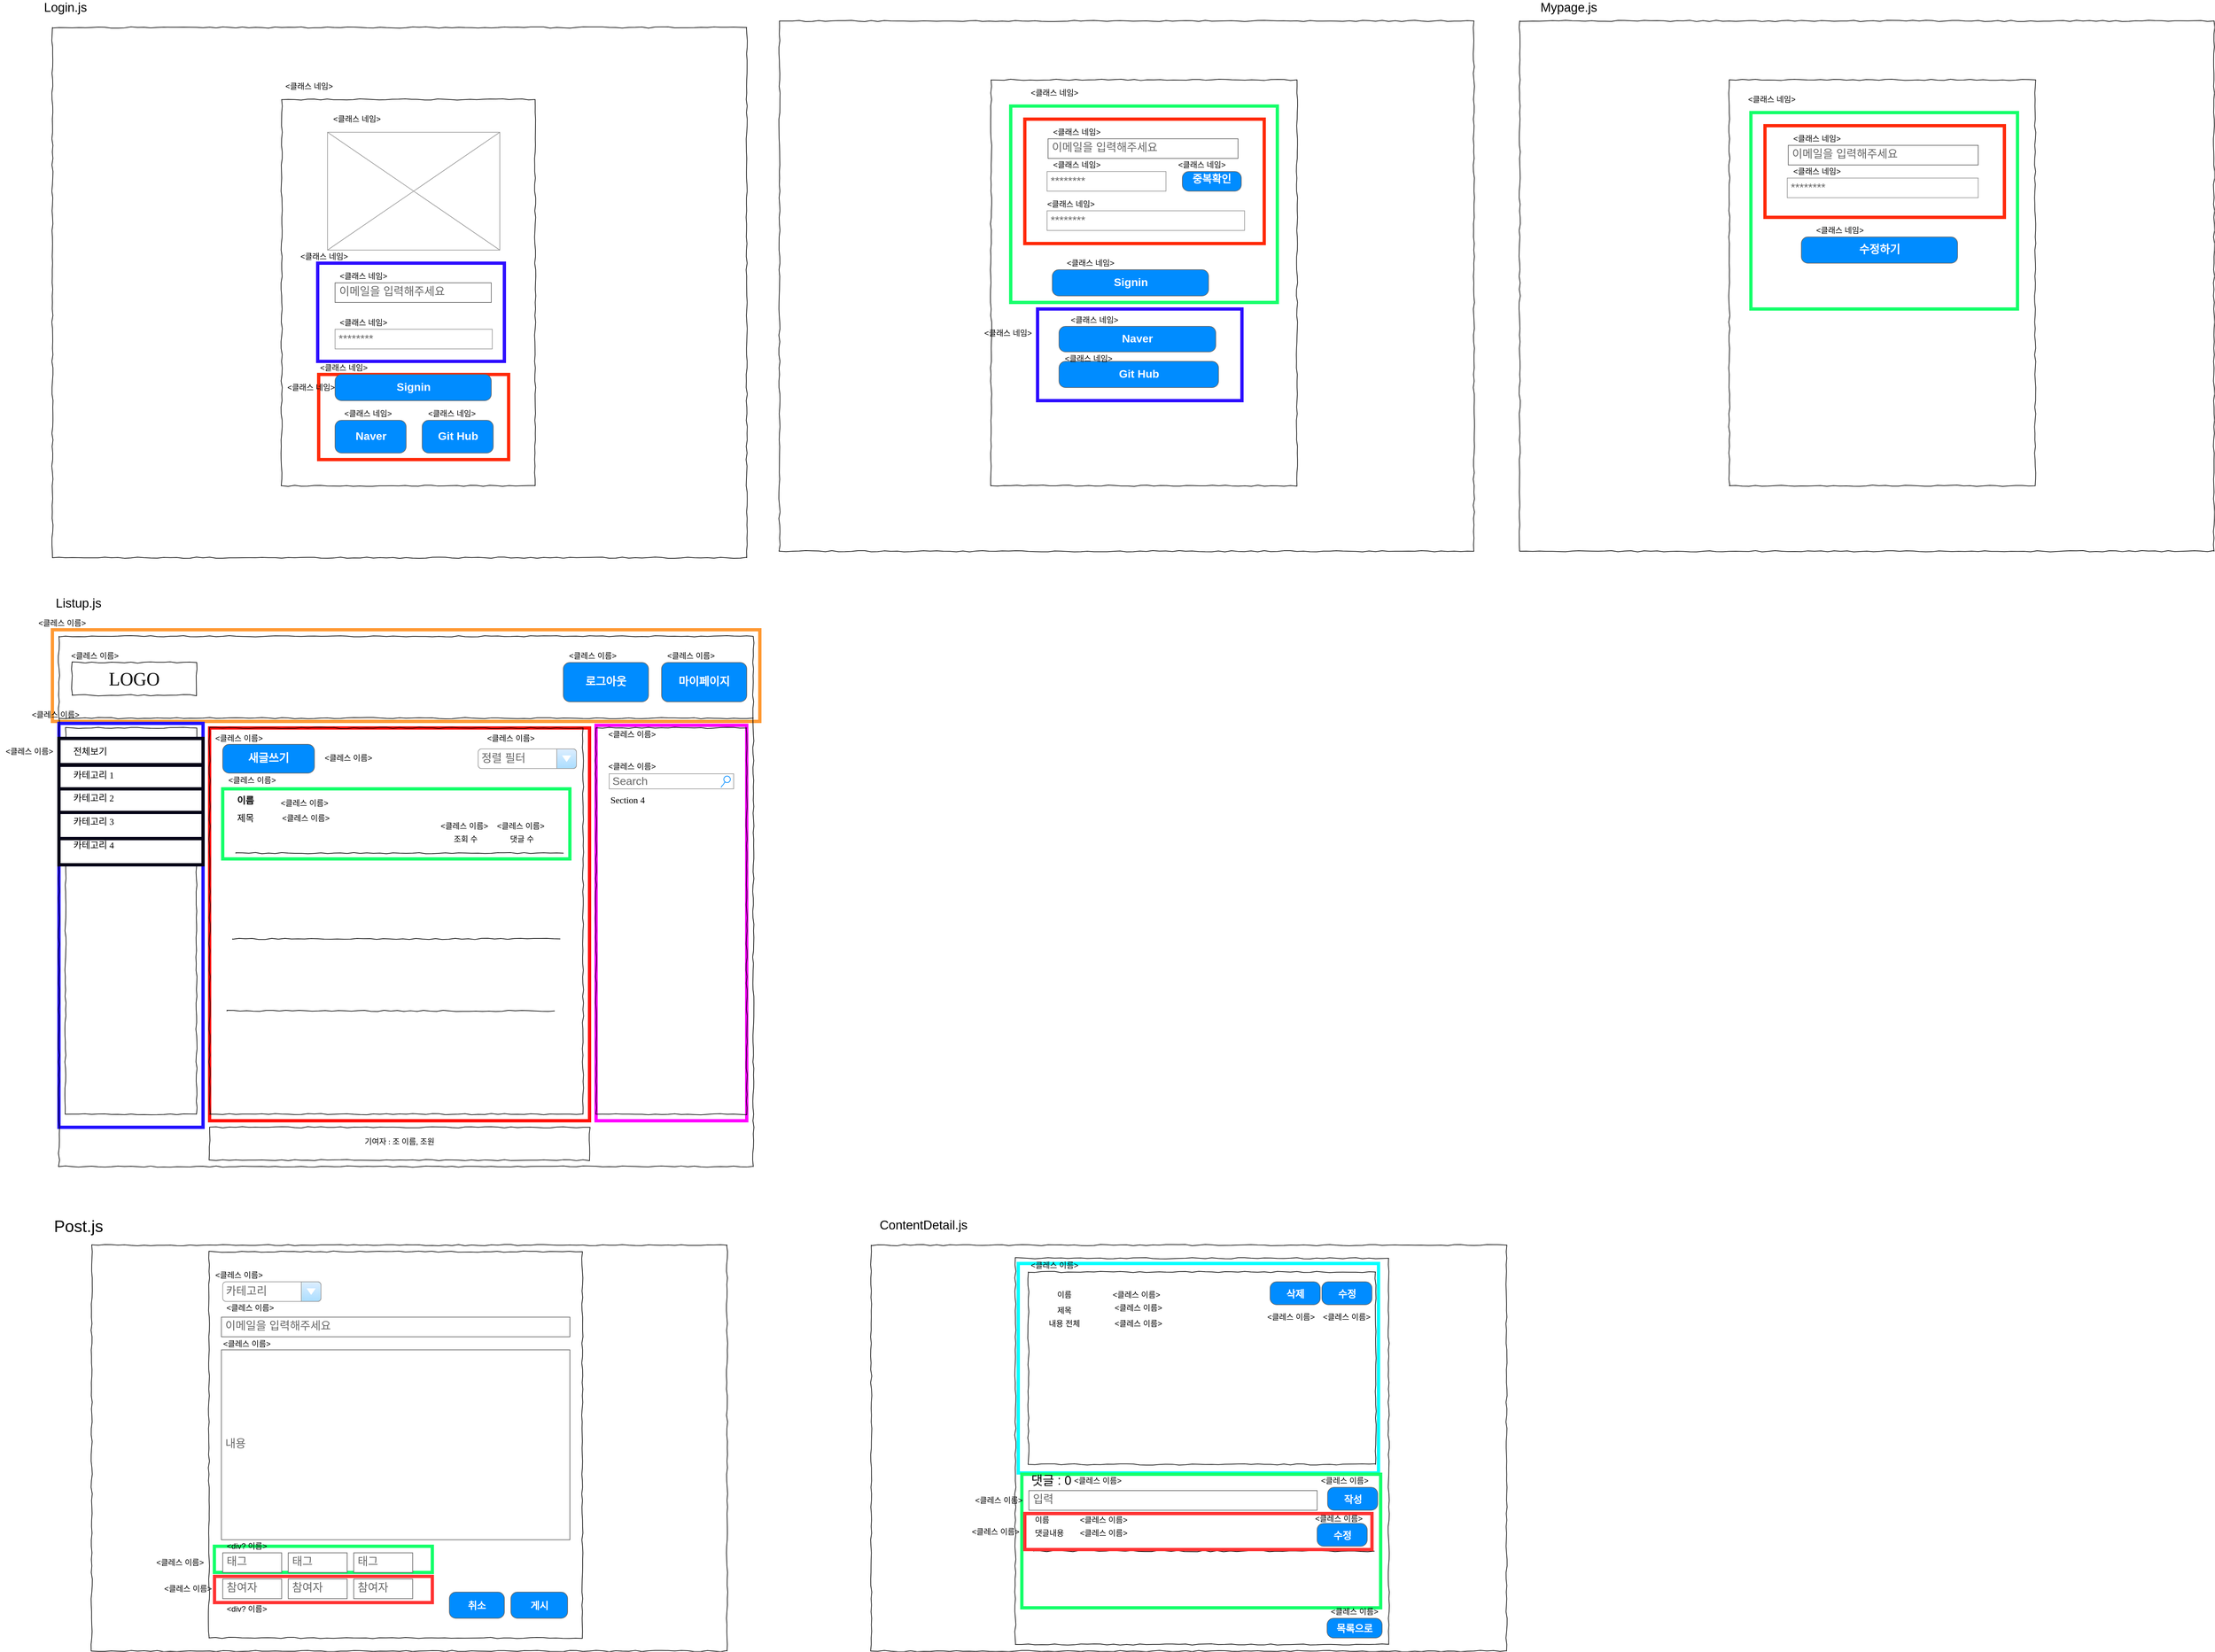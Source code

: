 <mxfile version="13.7.5" type="github">
  <diagram name="Page-1" id="03018318-947c-dd8e-b7a3-06fadd420f32">
    <mxGraphModel dx="2455" dy="2506" grid="1" gridSize="10" guides="1" tooltips="1" connect="1" arrows="1" fold="1" page="1" pageScale="1" pageWidth="1100" pageHeight="850" background="#ffffff" math="0" shadow="0">
      <root>
        <mxCell id="0" />
        <mxCell id="1" parent="0" />
        <mxCell id="72ID4uftPXcUlblIOjhe-219" value="" style="whiteSpace=wrap;html=1;rounded=0;shadow=0;labelBackgroundColor=none;strokeColor=#000000;strokeWidth=1;fillColor=none;fontFamily=Verdana;fontSize=12;fontColor=#000000;align=center;comic=1;" vertex="1" parent="1">
          <mxGeometry x="2250" y="-920" width="1060" height="810" as="geometry" />
        </mxCell>
        <mxCell id="72ID4uftPXcUlblIOjhe-166" value="" style="whiteSpace=wrap;html=1;rounded=0;shadow=0;labelBackgroundColor=none;strokeWidth=1;fillColor=none;fontFamily=Verdana;fontSize=12;align=center;comic=1;" vertex="1" parent="1">
          <mxGeometry x="1480" y="970" width="570" height="590" as="geometry" />
        </mxCell>
        <mxCell id="72ID4uftPXcUlblIOjhe-202" value="" style="rounded=0;whiteSpace=wrap;html=1;strokeWidth=5;fontSize=19;align=left;strokeColor=#00FFFF;" vertex="1" parent="1">
          <mxGeometry x="1484.5" y="978" width="550" height="320" as="geometry" />
        </mxCell>
        <mxCell id="72ID4uftPXcUlblIOjhe-162" value="" style="rounded=0;whiteSpace=wrap;html=1;strokeWidth=5;strokeColor=#FF3333;" vertex="1" parent="1">
          <mxGeometry x="257.5" y="1456" width="332.5" height="40" as="geometry" />
        </mxCell>
        <mxCell id="72ID4uftPXcUlblIOjhe-158" value="" style="whiteSpace=wrap;html=1;rounded=0;shadow=0;labelBackgroundColor=none;strokeColor=#000000;strokeWidth=1;fillColor=none;fontFamily=Verdana;fontSize=12;fontColor=#000000;align=center;comic=1;" vertex="1" parent="1">
          <mxGeometry x="70" y="950" width="970" height="620" as="geometry" />
        </mxCell>
        <mxCell id="72ID4uftPXcUlblIOjhe-125" value="" style="whiteSpace=wrap;html=1;rounded=0;shadow=0;labelBackgroundColor=none;strokeWidth=1;fillColor=none;fontFamily=Verdana;fontSize=12;align=center;comic=1;" vertex="1" parent="1">
          <mxGeometry x="249" y="960" width="570" height="590" as="geometry" />
        </mxCell>
        <mxCell id="72ID4uftPXcUlblIOjhe-120" value="" style="rounded=0;whiteSpace=wrap;html=1;strokeWidth=5;strokeColor=#FF00FF;" vertex="1" parent="1">
          <mxGeometry x="840" y="156" width="230" height="604" as="geometry" />
        </mxCell>
        <mxCell id="72ID4uftPXcUlblIOjhe-118" value="" style="rounded=0;whiteSpace=wrap;html=1;strokeWidth=5;strokeColor=#FF1008;" vertex="1" parent="1">
          <mxGeometry x="250" y="160" width="580" height="600" as="geometry" />
        </mxCell>
        <mxCell id="72ID4uftPXcUlblIOjhe-112" value="" style="rounded=0;whiteSpace=wrap;html=1;strokeWidth=5;strokeColor=#FF9933;" vertex="1" parent="1">
          <mxGeometry x="10" y="10" width="1080" height="140" as="geometry" />
        </mxCell>
        <mxCell id="72ID4uftPXcUlblIOjhe-104" value="" style="rounded=0;whiteSpace=wrap;html=1;strokeWidth=5;strokeColor=#2212FF;" vertex="1" parent="1">
          <mxGeometry x="20" y="153" width="220" height="617" as="geometry" />
        </mxCell>
        <mxCell id="677b7b8949515195-25" value="" style="whiteSpace=wrap;html=1;rounded=0;shadow=0;labelBackgroundColor=none;strokeWidth=1;fillColor=none;fontFamily=Verdana;fontSize=12;align=center;comic=1;" parent="1" vertex="1">
          <mxGeometry x="840" y="160" width="230" height="590" as="geometry" />
        </mxCell>
        <mxCell id="72ID4uftPXcUlblIOjhe-96" value="" style="rounded=0;whiteSpace=wrap;html=1;strokeColor=#14FF6A;strokeWidth=5;" vertex="1" parent="1">
          <mxGeometry x="270" y="253" width="530" height="107" as="geometry" />
        </mxCell>
        <mxCell id="677b7b8949515195-1" value="" style="whiteSpace=wrap;html=1;rounded=0;shadow=0;labelBackgroundColor=none;strokeColor=#000000;strokeWidth=1;fillColor=none;fontFamily=Verdana;fontSize=12;fontColor=#000000;align=center;comic=1;" parent="1" vertex="1">
          <mxGeometry x="20" y="20" width="1060" height="810" as="geometry" />
        </mxCell>
        <mxCell id="72ID4uftPXcUlblIOjhe-88" value="" style="whiteSpace=wrap;html=1;rounded=0;shadow=0;labelBackgroundColor=none;strokeWidth=1;fillColor=none;fontFamily=Verdana;fontSize=12;align=center;comic=1;" vertex="1" parent="1">
          <mxGeometry x="250" y="160" width="570" height="590" as="geometry" />
        </mxCell>
        <mxCell id="72ID4uftPXcUlblIOjhe-85" value="" style="rounded=0;whiteSpace=wrap;html=1;strokeWidth=5;strokeColor=#14FF6A;" vertex="1" parent="1">
          <mxGeometry x="1473" y="-790" width="407" height="300" as="geometry" />
        </mxCell>
        <mxCell id="72ID4uftPXcUlblIOjhe-1" value="" style="whiteSpace=wrap;html=1;rounded=0;shadow=0;labelBackgroundColor=none;strokeColor=#000000;strokeWidth=1;fillColor=none;fontFamily=Verdana;fontSize=12;fontColor=#000000;align=center;comic=1;" vertex="1" parent="1">
          <mxGeometry x="10" y="-910" width="1060" height="810" as="geometry" />
        </mxCell>
        <mxCell id="72ID4uftPXcUlblIOjhe-8" value="" style="whiteSpace=wrap;html=1;rounded=0;shadow=0;labelBackgroundColor=none;strokeWidth=1;fillColor=none;fontFamily=Verdana;fontSize=12;align=center;comic=1;" vertex="1" parent="1">
          <mxGeometry x="360" y="-800" width="387" height="590" as="geometry" />
        </mxCell>
        <mxCell id="72ID4uftPXcUlblIOjhe-57" value="" style="rounded=0;whiteSpace=wrap;html=1;strokeWidth=5;strokeColor=#FF2908;" vertex="1" parent="1">
          <mxGeometry x="416.5" y="-380" width="290" height="130" as="geometry" />
        </mxCell>
        <mxCell id="72ID4uftPXcUlblIOjhe-56" value="" style="rounded=0;whiteSpace=wrap;html=1;strokeColor=#2D0DFF;strokeWidth=5;" vertex="1" parent="1">
          <mxGeometry x="415" y="-550" width="285" height="150" as="geometry" />
        </mxCell>
        <mxCell id="677b7b8949515195-2" value="LOGO" style="whiteSpace=wrap;html=1;rounded=0;shadow=0;labelBackgroundColor=none;strokeWidth=1;fontFamily=Verdana;fontSize=28;align=center;comic=1;" parent="1" vertex="1">
          <mxGeometry x="40" y="60" width="190" height="50" as="geometry" />
        </mxCell>
        <mxCell id="677b7b8949515195-3" value="Search" style="strokeWidth=1;shadow=0;dashed=0;align=center;html=1;shape=mxgraph.mockup.forms.searchBox;strokeColor=#999999;mainText=;strokeColor2=#008cff;fontColor=#666666;fontSize=17;align=left;spacingLeft=3;rounded=0;labelBackgroundColor=none;comic=1;" parent="1" vertex="1">
          <mxGeometry x="860" y="230" width="190" height="23" as="geometry" />
        </mxCell>
        <mxCell id="677b7b8949515195-8" value="" style="whiteSpace=wrap;html=1;rounded=0;shadow=0;labelBackgroundColor=none;strokeWidth=1;fillColor=none;fontFamily=Verdana;fontSize=12;align=center;comic=1;" parent="1" vertex="1">
          <mxGeometry x="30" y="160" width="200" height="590" as="geometry" />
        </mxCell>
        <mxCell id="677b7b8949515195-9" value="" style="line;strokeWidth=1;html=1;rounded=0;shadow=0;labelBackgroundColor=none;fillColor=none;fontFamily=Verdana;fontSize=14;fontColor=#000000;align=center;comic=1;" parent="1" vertex="1">
          <mxGeometry x="20" y="140" width="1060" height="10" as="geometry" />
        </mxCell>
        <mxCell id="677b7b8949515195-14" value="Section 4" style="text;html=1;points=[];align=left;verticalAlign=top;spacingTop=-4;fontSize=14;fontFamily=Verdana" parent="1" vertex="1">
          <mxGeometry x="860" y="260" width="60" height="20" as="geometry" />
        </mxCell>
        <mxCell id="677b7b8949515195-15" value="&lt;div style=&quot;text-align: justify&quot;&gt;기여자 : 조 이름, 조원&lt;/div&gt;" style="whiteSpace=wrap;html=1;rounded=0;shadow=0;labelBackgroundColor=none;strokeWidth=1;fillColor=none;fontFamily=Verdana;fontSize=12;align=center;verticalAlign=top;spacing=10;comic=1;" parent="1" vertex="1">
          <mxGeometry x="250" y="770" width="580" height="50" as="geometry" />
        </mxCell>
        <mxCell id="72ID4uftPXcUlblIOjhe-41" value="" style="verticalLabelPosition=bottom;shadow=0;dashed=0;align=center;html=1;verticalAlign=top;strokeWidth=1;shape=mxgraph.mockup.graphics.simpleIcon;strokeColor=#999999;" vertex="1" parent="1">
          <mxGeometry x="430" y="-750" width="263" height="180" as="geometry" />
        </mxCell>
        <mxCell id="72ID4uftPXcUlblIOjhe-43" value="********" style="strokeWidth=1;shadow=0;dashed=0;align=center;html=1;shape=mxgraph.mockup.forms.pwField;strokeColor=#999999;mainText=;align=left;fontColor=#666666;fontSize=17;spacingLeft=3;" vertex="1" parent="1">
          <mxGeometry x="441.5" y="-449" width="240" height="30" as="geometry" />
        </mxCell>
        <mxCell id="72ID4uftPXcUlblIOjhe-44" value="이메일을 입력해주세요" style="strokeWidth=1;shadow=0;dashed=0;align=center;html=1;shape=mxgraph.mockup.text.textBox;fontColor=#666666;align=left;fontSize=17;spacingLeft=4;spacingTop=-3;strokeColor=#666666;mainText=" vertex="1" parent="1">
          <mxGeometry x="441.5" y="-520" width="238.5" height="30" as="geometry" />
        </mxCell>
        <mxCell id="72ID4uftPXcUlblIOjhe-45" value="Signin" style="strokeWidth=1;shadow=0;dashed=0;align=center;html=1;shape=mxgraph.mockup.buttons.button;strokeColor=#666666;fontColor=#ffffff;mainText=;buttonStyle=round;fontSize=17;fontStyle=1;fillColor=#008cff;whiteSpace=wrap;" vertex="1" parent="1">
          <mxGeometry x="441.5" y="-380" width="238.5" height="40" as="geometry" />
        </mxCell>
        <mxCell id="72ID4uftPXcUlblIOjhe-47" value="Naver" style="strokeWidth=1;shadow=0;dashed=0;align=center;html=1;shape=mxgraph.mockup.buttons.button;strokeColor=#666666;fontColor=#ffffff;mainText=;buttonStyle=round;fontSize=17;fontStyle=1;fillColor=#008cff;whiteSpace=wrap;" vertex="1" parent="1">
          <mxGeometry x="441.5" y="-310" width="108.5" height="50" as="geometry" />
        </mxCell>
        <mxCell id="72ID4uftPXcUlblIOjhe-48" value="Git Hub" style="strokeWidth=1;shadow=0;dashed=0;align=center;html=1;shape=mxgraph.mockup.buttons.button;strokeColor=#666666;fontColor=#ffffff;mainText=;buttonStyle=round;fontSize=17;fontStyle=1;fillColor=#008cff;whiteSpace=wrap;" vertex="1" parent="1">
          <mxGeometry x="574.5" y="-310" width="108.5" height="50" as="geometry" />
        </mxCell>
        <mxCell id="72ID4uftPXcUlblIOjhe-49" value="&amp;lt;클래스 네임&amp;gt;" style="text;html=1;strokeColor=none;fillColor=none;align=center;verticalAlign=middle;whiteSpace=wrap;rounded=0;" vertex="1" parent="1">
          <mxGeometry x="440" y="-540" width="90" height="20" as="geometry" />
        </mxCell>
        <mxCell id="72ID4uftPXcUlblIOjhe-50" value="&amp;lt;클래스 네임&amp;gt;" style="text;html=1;strokeColor=none;fillColor=none;align=center;verticalAlign=middle;whiteSpace=wrap;rounded=0;" vertex="1" parent="1">
          <mxGeometry x="440" y="-469" width="90" height="20" as="geometry" />
        </mxCell>
        <mxCell id="72ID4uftPXcUlblIOjhe-51" value="&amp;lt;클래스 네임&amp;gt;" style="text;html=1;strokeColor=none;fillColor=none;align=center;verticalAlign=middle;whiteSpace=wrap;rounded=0;" vertex="1" parent="1">
          <mxGeometry x="360" y="-370" width="90" height="20" as="geometry" />
        </mxCell>
        <mxCell id="72ID4uftPXcUlblIOjhe-52" value="&amp;lt;클래스 네임&amp;gt;" style="text;html=1;strokeColor=none;fillColor=none;align=center;verticalAlign=middle;whiteSpace=wrap;rounded=0;" vertex="1" parent="1">
          <mxGeometry x="447" y="-330" width="90" height="20" as="geometry" />
        </mxCell>
        <mxCell id="72ID4uftPXcUlblIOjhe-53" value="&amp;lt;클래스 네임&amp;gt;" style="text;html=1;strokeColor=none;fillColor=none;align=center;verticalAlign=middle;whiteSpace=wrap;rounded=0;" vertex="1" parent="1">
          <mxGeometry x="574.5" y="-330" width="90" height="20" as="geometry" />
        </mxCell>
        <mxCell id="72ID4uftPXcUlblIOjhe-54" value="&amp;lt;클래스 네임&amp;gt;" style="text;html=1;strokeColor=none;fillColor=none;align=center;verticalAlign=middle;whiteSpace=wrap;rounded=0;" vertex="1" parent="1">
          <mxGeometry x="357" y="-830" width="90" height="20" as="geometry" />
        </mxCell>
        <mxCell id="72ID4uftPXcUlblIOjhe-55" value="&amp;lt;클래스 네임&amp;gt;" style="text;html=1;strokeColor=none;fillColor=none;align=center;verticalAlign=middle;whiteSpace=wrap;rounded=0;" vertex="1" parent="1">
          <mxGeometry x="430" y="-780" width="90" height="20" as="geometry" />
        </mxCell>
        <mxCell id="72ID4uftPXcUlblIOjhe-58" value="&amp;lt;클래스 네임&amp;gt;" style="text;html=1;strokeColor=none;fillColor=none;align=center;verticalAlign=middle;whiteSpace=wrap;rounded=0;" vertex="1" parent="1">
          <mxGeometry x="380" y="-570" width="90" height="20" as="geometry" />
        </mxCell>
        <mxCell id="72ID4uftPXcUlblIOjhe-59" value="&amp;lt;클래스 네임&amp;gt;" style="text;html=1;strokeColor=none;fillColor=none;align=center;verticalAlign=middle;whiteSpace=wrap;rounded=0;" vertex="1" parent="1">
          <mxGeometry x="410" y="-400" width="90" height="20" as="geometry" />
        </mxCell>
        <mxCell id="72ID4uftPXcUlblIOjhe-60" value="" style="whiteSpace=wrap;html=1;rounded=0;shadow=0;labelBackgroundColor=none;strokeColor=#000000;strokeWidth=1;fillColor=none;fontFamily=Verdana;fontSize=12;fontColor=#000000;align=center;comic=1;" vertex="1" parent="1">
          <mxGeometry x="1120" y="-920" width="1060" height="810" as="geometry" />
        </mxCell>
        <mxCell id="72ID4uftPXcUlblIOjhe-61" value="" style="whiteSpace=wrap;html=1;rounded=0;shadow=0;labelBackgroundColor=none;strokeWidth=1;fillColor=none;fontFamily=Verdana;fontSize=12;align=center;comic=1;" vertex="1" parent="1">
          <mxGeometry x="1443" y="-830" width="467" height="620" as="geometry" />
        </mxCell>
        <mxCell id="72ID4uftPXcUlblIOjhe-62" value="" style="rounded=0;whiteSpace=wrap;html=1;strokeWidth=5;strokeColor=#FF2908;" vertex="1" parent="1">
          <mxGeometry x="1494.5" y="-770" width="365.5" height="190" as="geometry" />
        </mxCell>
        <mxCell id="72ID4uftPXcUlblIOjhe-63" value="" style="rounded=0;whiteSpace=wrap;html=1;strokeColor=#2D0DFF;strokeWidth=5;" vertex="1" parent="1">
          <mxGeometry x="1514" y="-480" width="312" height="140" as="geometry" />
        </mxCell>
        <mxCell id="72ID4uftPXcUlblIOjhe-65" value="********" style="strokeWidth=1;shadow=0;dashed=0;align=center;html=1;shape=mxgraph.mockup.forms.pwField;strokeColor=#999999;mainText=;align=left;fontColor=#666666;fontSize=17;spacingLeft=3;" vertex="1" parent="1">
          <mxGeometry x="1528.5" y="-690" width="181.5" height="30" as="geometry" />
        </mxCell>
        <mxCell id="72ID4uftPXcUlblIOjhe-66" value="이메일을 입력해주세요" style="strokeWidth=1;shadow=0;dashed=0;align=center;html=1;shape=mxgraph.mockup.text.textBox;fontColor=#666666;align=left;fontSize=17;spacingLeft=4;spacingTop=-3;strokeColor=#666666;mainText=" vertex="1" parent="1">
          <mxGeometry x="1530" y="-740" width="290" height="30" as="geometry" />
        </mxCell>
        <mxCell id="72ID4uftPXcUlblIOjhe-67" value="Signin" style="strokeWidth=1;shadow=0;dashed=0;align=center;html=1;shape=mxgraph.mockup.buttons.button;strokeColor=#666666;fontColor=#ffffff;mainText=;buttonStyle=round;fontSize=17;fontStyle=1;fillColor=#008cff;whiteSpace=wrap;" vertex="1" parent="1">
          <mxGeometry x="1536.5" y="-540" width="238.5" height="40" as="geometry" />
        </mxCell>
        <mxCell id="72ID4uftPXcUlblIOjhe-68" value="Naver" style="strokeWidth=1;shadow=0;dashed=0;align=center;html=1;shape=mxgraph.mockup.buttons.button;strokeColor=#666666;fontColor=#ffffff;mainText=;buttonStyle=round;fontSize=17;fontStyle=1;fillColor=#008cff;whiteSpace=wrap;" vertex="1" parent="1">
          <mxGeometry x="1546.75" y="-453.5" width="239.25" height="39" as="geometry" />
        </mxCell>
        <mxCell id="72ID4uftPXcUlblIOjhe-69" value="Git Hub" style="strokeWidth=1;shadow=0;dashed=0;align=center;html=1;shape=mxgraph.mockup.buttons.button;strokeColor=#666666;fontColor=#ffffff;mainText=;buttonStyle=round;fontSize=17;fontStyle=1;fillColor=#008cff;whiteSpace=wrap;" vertex="1" parent="1">
          <mxGeometry x="1546.75" y="-400" width="243.5" height="40" as="geometry" />
        </mxCell>
        <mxCell id="72ID4uftPXcUlblIOjhe-70" value="&amp;lt;클래스 네임&amp;gt;" style="text;html=1;strokeColor=none;fillColor=none;align=center;verticalAlign=middle;whiteSpace=wrap;rounded=0;" vertex="1" parent="1">
          <mxGeometry x="1550" y="-560" width="90" height="20" as="geometry" />
        </mxCell>
        <mxCell id="72ID4uftPXcUlblIOjhe-71" value="&amp;lt;클래스 네임&amp;gt;" style="text;html=1;strokeColor=none;fillColor=none;align=center;verticalAlign=middle;whiteSpace=wrap;rounded=0;" vertex="1" parent="1">
          <mxGeometry x="1520" y="-650" width="90" height="20" as="geometry" />
        </mxCell>
        <mxCell id="72ID4uftPXcUlblIOjhe-72" value="&amp;lt;클래스 네임&amp;gt;" style="text;html=1;strokeColor=none;fillColor=none;align=center;verticalAlign=middle;whiteSpace=wrap;rounded=0;" vertex="1" parent="1">
          <mxGeometry x="1556" y="-473.5" width="90" height="20" as="geometry" />
        </mxCell>
        <mxCell id="72ID4uftPXcUlblIOjhe-73" value="&amp;lt;클래스 네임&amp;gt;" style="text;html=1;strokeColor=none;fillColor=none;align=center;verticalAlign=middle;whiteSpace=wrap;rounded=0;" vertex="1" parent="1">
          <mxGeometry x="1546.75" y="-414.5" width="90" height="20" as="geometry" />
        </mxCell>
        <mxCell id="72ID4uftPXcUlblIOjhe-74" value="&amp;lt;클래스 네임&amp;gt;" style="text;html=1;strokeColor=none;fillColor=none;align=center;verticalAlign=middle;whiteSpace=wrap;rounded=0;" vertex="1" parent="1">
          <mxGeometry x="1424" y="-453.5" width="90" height="20" as="geometry" />
        </mxCell>
        <mxCell id="72ID4uftPXcUlblIOjhe-75" value="&amp;lt;클래스 네임&amp;gt;" style="text;html=1;strokeColor=none;fillColor=none;align=center;verticalAlign=middle;whiteSpace=wrap;rounded=0;" vertex="1" parent="1">
          <mxGeometry x="1494.5" y="-820" width="90" height="20" as="geometry" />
        </mxCell>
        <mxCell id="72ID4uftPXcUlblIOjhe-76" value="&amp;lt;클래스 네임&amp;gt;" style="text;html=1;strokeColor=none;fillColor=none;align=center;verticalAlign=middle;whiteSpace=wrap;rounded=0;" vertex="1" parent="1">
          <mxGeometry x="1528.5" y="-760" width="90" height="20" as="geometry" />
        </mxCell>
        <mxCell id="72ID4uftPXcUlblIOjhe-77" value="&amp;lt;클래스 네임&amp;gt;" style="text;html=1;strokeColor=none;fillColor=none;align=center;verticalAlign=middle;whiteSpace=wrap;rounded=0;" vertex="1" parent="1">
          <mxGeometry x="1528.5" y="-710" width="90" height="20" as="geometry" />
        </mxCell>
        <mxCell id="72ID4uftPXcUlblIOjhe-78" value="&amp;lt;클래스 네임&amp;gt;" style="text;html=1;strokeColor=none;fillColor=none;align=center;verticalAlign=middle;whiteSpace=wrap;rounded=0;" vertex="1" parent="1">
          <mxGeometry x="1720" y="-710" width="90" height="20" as="geometry" />
        </mxCell>
        <mxCell id="72ID4uftPXcUlblIOjhe-79" value="********" style="strokeWidth=1;shadow=0;dashed=0;align=center;html=1;shape=mxgraph.mockup.forms.pwField;strokeColor=#999999;mainText=;align=left;fontColor=#666666;fontSize=17;spacingLeft=3;" vertex="1" parent="1">
          <mxGeometry x="1528.5" y="-630" width="301.5" height="30" as="geometry" />
        </mxCell>
        <mxCell id="72ID4uftPXcUlblIOjhe-81" value="" style="strokeWidth=1;shadow=0;dashed=0;align=center;html=1;shape=mxgraph.mockup.buttons.multiButton;fillColor=#008cff;strokeColor=#666666;mainText=;subText=;" vertex="1" parent="1">
          <mxGeometry x="1735" y="-690" width="90" height="30" as="geometry" />
        </mxCell>
        <mxCell id="72ID4uftPXcUlblIOjhe-82" value="중복확인" style="strokeWidth=1;shadow=0;dashed=0;align=center;html=1;shape=mxgraph.mockup.anchor;fontSize=16;fontColor=#ffffff;fontStyle=1;whiteSpace=wrap;" vertex="1" parent="72ID4uftPXcUlblIOjhe-81">
          <mxGeometry y="4.8" width="90" height="12" as="geometry" />
        </mxCell>
        <mxCell id="72ID4uftPXcUlblIOjhe-86" value="로그아웃" style="strokeWidth=1;shadow=0;dashed=0;align=center;html=1;shape=mxgraph.mockup.buttons.button;strokeColor=#666666;fontColor=#ffffff;mainText=;buttonStyle=round;fontSize=17;fontStyle=1;fillColor=#008cff;whiteSpace=wrap;" vertex="1" parent="1">
          <mxGeometry x="790" y="60" width="130" height="60" as="geometry" />
        </mxCell>
        <mxCell id="72ID4uftPXcUlblIOjhe-87" value="마이페이지" style="strokeWidth=1;shadow=0;dashed=0;align=center;html=1;shape=mxgraph.mockup.buttons.button;strokeColor=#666666;fontColor=#ffffff;mainText=;buttonStyle=round;fontSize=17;fontStyle=1;fillColor=#008cff;whiteSpace=wrap;" vertex="1" parent="1">
          <mxGeometry x="940" y="60" width="130" height="60" as="geometry" />
        </mxCell>
        <mxCell id="72ID4uftPXcUlblIOjhe-89" value="새글쓰기" style="strokeWidth=1;shadow=0;dashed=0;align=center;html=1;shape=mxgraph.mockup.buttons.button;strokeColor=#666666;fontColor=#ffffff;mainText=;buttonStyle=round;fontSize=17;fontStyle=1;fillColor=#008cff;whiteSpace=wrap;" vertex="1" parent="1">
          <mxGeometry x="270" y="185" width="140" height="44" as="geometry" />
        </mxCell>
        <mxCell id="72ID4uftPXcUlblIOjhe-90" value="" style="line;strokeWidth=1;html=1;rounded=0;shadow=0;labelBackgroundColor=none;fillColor=none;fontFamily=Verdana;fontSize=14;fontColor=#000000;align=center;comic=1;" vertex="1" parent="1">
          <mxGeometry x="290" y="349" width="500" height="4.43" as="geometry" />
        </mxCell>
        <mxCell id="72ID4uftPXcUlblIOjhe-91" value="" style="line;strokeWidth=1;html=1;rounded=0;shadow=0;labelBackgroundColor=none;fillColor=none;fontFamily=Verdana;fontSize=14;fontColor=#000000;align=center;comic=1;" vertex="1" parent="1">
          <mxGeometry x="285" y="480" width="500" height="4.43" as="geometry" />
        </mxCell>
        <mxCell id="72ID4uftPXcUlblIOjhe-92" value="" style="line;strokeWidth=1;html=1;rounded=0;shadow=0;labelBackgroundColor=none;fillColor=none;fontFamily=Verdana;fontSize=14;fontColor=#000000;align=center;comic=1;" vertex="1" parent="1">
          <mxGeometry x="276.5" y="590" width="500" height="4.43" as="geometry" />
        </mxCell>
        <mxCell id="72ID4uftPXcUlblIOjhe-93" value="&lt;b&gt;이름&lt;/b&gt;" style="text;html=1;points=[];align=left;verticalAlign=top;spacingTop=-4;fontSize=14;fontFamily=Verdana" vertex="1" parent="1">
          <mxGeometry x="290" y="261" width="170" height="20" as="geometry" />
        </mxCell>
        <mxCell id="72ID4uftPXcUlblIOjhe-94" value="&lt;font color=&quot;rgba(0, 0, 0, 0)&quot; face=&quot;monospace&quot;&gt;&lt;span style=&quot;font-size: 0px&quot;&gt;제목&lt;/span&gt;&lt;/font&gt;" style="text;html=1;points=[];align=left;verticalAlign=top;spacingTop=-4;fontSize=14;fontFamily=Verdana" vertex="1" parent="1">
          <mxGeometry x="290" y="277" width="170" height="20" as="geometry" />
        </mxCell>
        <mxCell id="72ID4uftPXcUlblIOjhe-95" value="제목" style="text;html=1;points=[];align=left;verticalAlign=top;spacingTop=-4;fontSize=14;fontFamily=Verdana" vertex="1" parent="1">
          <mxGeometry x="290" y="288" width="170" height="20" as="geometry" />
        </mxCell>
        <mxCell id="72ID4uftPXcUlblIOjhe-97" value="&amp;lt;클레스 이름&amp;gt;" style="text;html=1;strokeColor=none;fillColor=none;align=center;verticalAlign=middle;whiteSpace=wrap;rounded=0;" vertex="1" parent="1">
          <mxGeometry x="270" y="230" width="90" height="20" as="geometry" />
        </mxCell>
        <mxCell id="72ID4uftPXcUlblIOjhe-98" value="&amp;lt;클레스 이름&amp;gt;" style="text;html=1;strokeColor=none;fillColor=none;align=center;verticalAlign=middle;whiteSpace=wrap;rounded=0;" vertex="1" parent="1">
          <mxGeometry x="350" y="265" width="90" height="20" as="geometry" />
        </mxCell>
        <mxCell id="72ID4uftPXcUlblIOjhe-99" value="&amp;lt;클레스 이름&amp;gt;" style="text;html=1;strokeColor=none;fillColor=none;align=center;verticalAlign=middle;whiteSpace=wrap;rounded=0;" vertex="1" parent="1">
          <mxGeometry x="351.5" y="288" width="90" height="20" as="geometry" />
        </mxCell>
        <mxCell id="72ID4uftPXcUlblIOjhe-100" value="댓글 수" style="text;html=1;strokeColor=none;fillColor=none;align=center;verticalAlign=middle;whiteSpace=wrap;rounded=0;" vertex="1" parent="1">
          <mxGeometry x="681.5" y="320" width="90" height="20" as="geometry" />
        </mxCell>
        <mxCell id="72ID4uftPXcUlblIOjhe-101" value="&amp;lt;클레스 이름&amp;gt;" style="text;html=1;strokeColor=none;fillColor=none;align=center;verticalAlign=middle;whiteSpace=wrap;rounded=0;" vertex="1" parent="1">
          <mxGeometry x="680" y="300" width="90" height="20" as="geometry" />
        </mxCell>
        <mxCell id="72ID4uftPXcUlblIOjhe-102" value="조회 수" style="text;html=1;strokeColor=none;fillColor=none;align=center;verticalAlign=middle;whiteSpace=wrap;rounded=0;" vertex="1" parent="1">
          <mxGeometry x="595.75" y="320" width="90" height="20" as="geometry" />
        </mxCell>
        <mxCell id="72ID4uftPXcUlblIOjhe-103" value="&amp;lt;클레스 이름&amp;gt;" style="text;html=1;strokeColor=none;fillColor=none;align=center;verticalAlign=middle;whiteSpace=wrap;rounded=0;" vertex="1" parent="1">
          <mxGeometry x="594.25" y="300" width="90" height="20" as="geometry" />
        </mxCell>
        <mxCell id="72ID4uftPXcUlblIOjhe-105" value="" style="rounded=0;whiteSpace=wrap;html=1;strokeWidth=5;strokeColor=#030217;" vertex="1" parent="1">
          <mxGeometry x="20" y="176" width="220" height="40" as="geometry" />
        </mxCell>
        <mxCell id="677b7b8949515195-27" value="전체보기" style="text;html=1;points=[];align=left;verticalAlign=top;spacingTop=-4;fontSize=14;fontFamily=Verdana" parent="1" vertex="1">
          <mxGeometry x="40" y="186" width="170" height="20" as="geometry" />
        </mxCell>
        <mxCell id="72ID4uftPXcUlblIOjhe-106" value="" style="rounded=0;whiteSpace=wrap;html=1;strokeWidth=5;strokeColor=#030217;" vertex="1" parent="1">
          <mxGeometry x="20" y="217" width="220" height="40" as="geometry" />
        </mxCell>
        <mxCell id="677b7b8949515195-28" value="카테고리 1" style="text;html=1;points=[];align=left;verticalAlign=top;spacingTop=-4;fontSize=14;fontFamily=Verdana" parent="1" vertex="1">
          <mxGeometry x="40" y="222" width="170" height="20" as="geometry" />
        </mxCell>
        <mxCell id="72ID4uftPXcUlblIOjhe-107" value="" style="rounded=0;whiteSpace=wrap;html=1;strokeWidth=5;strokeColor=#030217;" vertex="1" parent="1">
          <mxGeometry x="20" y="253" width="220" height="40" as="geometry" />
        </mxCell>
        <mxCell id="677b7b8949515195-29" value="카테고리 2" style="text;html=1;points=[];align=left;verticalAlign=top;spacingTop=-4;fontSize=14;fontFamily=Verdana" parent="1" vertex="1">
          <mxGeometry x="40" y="257" width="170" height="20" as="geometry" />
        </mxCell>
        <mxCell id="72ID4uftPXcUlblIOjhe-108" value="" style="rounded=0;whiteSpace=wrap;html=1;strokeWidth=5;strokeColor=#030217;" vertex="1" parent="1">
          <mxGeometry x="20" y="289" width="220" height="40" as="geometry" />
        </mxCell>
        <mxCell id="677b7b8949515195-30" value="카테고리 3" style="text;html=1;points=[];align=left;verticalAlign=top;spacingTop=-4;fontSize=14;fontFamily=Verdana" parent="1" vertex="1">
          <mxGeometry x="40" y="293" width="170" height="20" as="geometry" />
        </mxCell>
        <mxCell id="72ID4uftPXcUlblIOjhe-109" value="" style="rounded=0;whiteSpace=wrap;html=1;strokeWidth=5;strokeColor=#030217;" vertex="1" parent="1">
          <mxGeometry x="20" y="329" width="220" height="40" as="geometry" />
        </mxCell>
        <mxCell id="677b7b8949515195-39" value="카테고리 4" style="text;html=1;points=[];align=left;verticalAlign=top;spacingTop=-4;fontSize=14;fontFamily=Verdana" parent="1" vertex="1">
          <mxGeometry x="40" y="329" width="170" height="20" as="geometry" />
        </mxCell>
        <mxCell id="72ID4uftPXcUlblIOjhe-110" value="&amp;lt;클레스 이름&amp;gt;" style="text;html=1;strokeColor=none;fillColor=none;align=center;verticalAlign=middle;whiteSpace=wrap;rounded=0;" vertex="1" parent="1">
          <mxGeometry x="-30" y="130" width="90" height="20" as="geometry" />
        </mxCell>
        <mxCell id="72ID4uftPXcUlblIOjhe-111" value="&amp;lt;클레스 이름&amp;gt;" style="text;html=1;strokeColor=none;fillColor=none;align=center;verticalAlign=middle;whiteSpace=wrap;rounded=0;" vertex="1" parent="1">
          <mxGeometry x="-70" y="186" width="90" height="20" as="geometry" />
        </mxCell>
        <mxCell id="72ID4uftPXcUlblIOjhe-113" value="&amp;lt;클레스 이름&amp;gt;" style="text;html=1;strokeColor=none;fillColor=none;align=center;verticalAlign=middle;whiteSpace=wrap;rounded=0;" vertex="1" parent="1">
          <mxGeometry x="-20" y="-10" width="90" height="20" as="geometry" />
        </mxCell>
        <mxCell id="72ID4uftPXcUlblIOjhe-114" value="&amp;lt;클레스 이름&amp;gt;" style="text;html=1;strokeColor=none;fillColor=none;align=center;verticalAlign=middle;whiteSpace=wrap;rounded=0;" vertex="1" parent="1">
          <mxGeometry x="30" y="40" width="90" height="20" as="geometry" />
        </mxCell>
        <mxCell id="72ID4uftPXcUlblIOjhe-115" value="&amp;lt;클레스 이름&amp;gt;" style="text;html=1;strokeColor=none;fillColor=none;align=center;verticalAlign=middle;whiteSpace=wrap;rounded=0;" vertex="1" parent="1">
          <mxGeometry x="790" y="40" width="90" height="20" as="geometry" />
        </mxCell>
        <mxCell id="72ID4uftPXcUlblIOjhe-116" value="&amp;lt;클레스 이름&amp;gt;" style="text;html=1;strokeColor=none;fillColor=none;align=center;verticalAlign=middle;whiteSpace=wrap;rounded=0;" vertex="1" parent="1">
          <mxGeometry x="940" y="40" width="90" height="20" as="geometry" />
        </mxCell>
        <mxCell id="72ID4uftPXcUlblIOjhe-117" value="&amp;lt;클레스 이름&amp;gt;" style="text;html=1;strokeColor=none;fillColor=none;align=center;verticalAlign=middle;whiteSpace=wrap;rounded=0;" vertex="1" parent="1">
          <mxGeometry x="664.5" y="166" width="90" height="20" as="geometry" />
        </mxCell>
        <mxCell id="72ID4uftPXcUlblIOjhe-119" value="&amp;lt;클레스 이름&amp;gt;" style="text;html=1;strokeColor=none;fillColor=none;align=center;verticalAlign=middle;whiteSpace=wrap;rounded=0;" vertex="1" parent="1">
          <mxGeometry x="250" y="166" width="90" height="20" as="geometry" />
        </mxCell>
        <mxCell id="72ID4uftPXcUlblIOjhe-121" value="&amp;lt;클레스 이름&amp;gt;" style="text;html=1;strokeColor=none;fillColor=none;align=center;verticalAlign=middle;whiteSpace=wrap;rounded=0;" vertex="1" parent="1">
          <mxGeometry x="850" y="160" width="90" height="20" as="geometry" />
        </mxCell>
        <mxCell id="72ID4uftPXcUlblIOjhe-122" value="&amp;lt;클레스 이름&amp;gt;" style="text;html=1;strokeColor=none;fillColor=none;align=center;verticalAlign=middle;whiteSpace=wrap;rounded=0;" vertex="1" parent="1">
          <mxGeometry x="850" y="209" width="90" height="20" as="geometry" />
        </mxCell>
        <mxCell id="72ID4uftPXcUlblIOjhe-124" value="" style="rounded=0;whiteSpace=wrap;html=1;strokeColor=#14FF6A;strokeWidth=5;" vertex="1" parent="1">
          <mxGeometry x="257.25" y="1410" width="332.75" height="40" as="geometry" />
        </mxCell>
        <mxCell id="72ID4uftPXcUlblIOjhe-127" value="게시" style="strokeWidth=1;shadow=0;dashed=0;align=center;html=1;shape=mxgraph.mockup.buttons.button;strokeColor=#666666;fontColor=#ffffff;mainText=;buttonStyle=round;fontSize=15;fontStyle=1;fillColor=#008cff;whiteSpace=wrap;" vertex="1" parent="1">
          <mxGeometry x="710" y="1480" width="86.5" height="40" as="geometry" />
        </mxCell>
        <mxCell id="72ID4uftPXcUlblIOjhe-132" value="&lt;font color=&quot;rgba(0, 0, 0, 0)&quot; face=&quot;monospace&quot;&gt;&lt;span style=&quot;font-size: 0px&quot;&gt;제목&lt;/span&gt;&lt;/font&gt;" style="text;html=1;points=[];align=left;verticalAlign=top;spacingTop=-4;fontSize=14;fontFamily=Verdana" vertex="1" parent="1">
          <mxGeometry x="290" y="1097" width="170" height="20" as="geometry" />
        </mxCell>
        <mxCell id="72ID4uftPXcUlblIOjhe-136" value="&amp;lt;클레스 이름&amp;gt;" style="text;html=1;strokeColor=none;fillColor=none;align=center;verticalAlign=middle;whiteSpace=wrap;rounded=0;" vertex="1" parent="1">
          <mxGeometry x="261.5" y="1091" width="90" height="20" as="geometry" />
        </mxCell>
        <mxCell id="72ID4uftPXcUlblIOjhe-142" value="&amp;lt;클레스 이름&amp;gt;" style="text;html=1;strokeColor=none;fillColor=none;align=center;verticalAlign=middle;whiteSpace=wrap;rounded=0;" vertex="1" parent="1">
          <mxGeometry x="250" y="986" width="90" height="20" as="geometry" />
        </mxCell>
        <mxCell id="72ID4uftPXcUlblIOjhe-143" value="&lt;font style=&quot;font-size: 25px&quot;&gt;Post.js&lt;/font&gt;" style="text;html=1;strokeColor=none;fillColor=none;align=center;verticalAlign=middle;whiteSpace=wrap;rounded=0;" vertex="1" parent="1">
          <mxGeometry x="30" y="910" width="40" height="20" as="geometry" />
        </mxCell>
        <mxCell id="72ID4uftPXcUlblIOjhe-144" value="카테고리" style="strokeWidth=1;shadow=0;dashed=0;align=center;html=1;shape=mxgraph.mockup.forms.comboBox;strokeColor=#999999;fillColor=#ddeeff;align=left;fillColor2=#aaddff;mainText=;fontColor=#666666;fontSize=17;spacingLeft=3;" vertex="1" parent="1">
          <mxGeometry x="270" y="1006" width="150" height="30" as="geometry" />
        </mxCell>
        <mxCell id="72ID4uftPXcUlblIOjhe-145" value="정렬 필터" style="strokeWidth=1;shadow=0;dashed=0;align=center;html=1;shape=mxgraph.mockup.forms.comboBox;strokeColor=#999999;fillColor=#ddeeff;align=left;fillColor2=#aaddff;mainText=;fontColor=#666666;fontSize=17;spacingLeft=3;" vertex="1" parent="1">
          <mxGeometry x="660" y="192" width="150" height="30" as="geometry" />
        </mxCell>
        <mxCell id="72ID4uftPXcUlblIOjhe-146" value="&amp;lt;클레스 이름&amp;gt;" style="text;html=1;strokeColor=none;fillColor=none;align=center;verticalAlign=middle;whiteSpace=wrap;rounded=0;" vertex="1" parent="1">
          <mxGeometry x="416.5" y="196" width="90" height="20" as="geometry" />
        </mxCell>
        <mxCell id="72ID4uftPXcUlblIOjhe-148" value="이메일을 입력해주세요" style="strokeWidth=1;shadow=0;dashed=0;align=center;html=1;shape=mxgraph.mockup.text.textBox;fontColor=#666666;align=left;fontSize=17;spacingLeft=4;spacingTop=-3;strokeColor=#666666;mainText=" vertex="1" parent="1">
          <mxGeometry x="268" y="1060" width="532" height="30" as="geometry" />
        </mxCell>
        <mxCell id="72ID4uftPXcUlblIOjhe-149" value="내용" style="strokeWidth=1;shadow=0;dashed=0;align=center;html=1;shape=mxgraph.mockup.text.textBox;fontColor=#666666;align=left;fontSize=17;spacingLeft=4;spacingTop=-3;strokeColor=#666666;mainText=" vertex="1" parent="1">
          <mxGeometry x="268" y="1110" width="532" height="290" as="geometry" />
        </mxCell>
        <mxCell id="72ID4uftPXcUlblIOjhe-150" value="&amp;lt;클레스 이름&amp;gt;" style="text;html=1;strokeColor=none;fillColor=none;align=center;verticalAlign=middle;whiteSpace=wrap;rounded=0;" vertex="1" parent="1">
          <mxGeometry x="267" y="1036" width="90" height="20" as="geometry" />
        </mxCell>
        <mxCell id="72ID4uftPXcUlblIOjhe-151" value="태그" style="strokeWidth=1;shadow=0;dashed=0;align=center;html=1;shape=mxgraph.mockup.text.textBox;fontColor=#666666;align=left;fontSize=17;spacingLeft=4;spacingTop=-3;strokeColor=#666666;mainText=" vertex="1" parent="1">
          <mxGeometry x="270" y="1420" width="90" height="30" as="geometry" />
        </mxCell>
        <mxCell id="72ID4uftPXcUlblIOjhe-152" value="태그" style="strokeWidth=1;shadow=0;dashed=0;align=center;html=1;shape=mxgraph.mockup.text.textBox;fontColor=#666666;align=left;fontSize=17;spacingLeft=4;spacingTop=-3;strokeColor=#666666;mainText=" vertex="1" parent="1">
          <mxGeometry x="370" y="1420" width="90" height="30" as="geometry" />
        </mxCell>
        <mxCell id="72ID4uftPXcUlblIOjhe-153" value="태그" style="strokeWidth=1;shadow=0;dashed=0;align=center;html=1;shape=mxgraph.mockup.text.textBox;fontColor=#666666;align=left;fontSize=17;spacingLeft=4;spacingTop=-3;strokeColor=#666666;mainText=" vertex="1" parent="1">
          <mxGeometry x="470" y="1420" width="90" height="30" as="geometry" />
        </mxCell>
        <mxCell id="72ID4uftPXcUlblIOjhe-154" value="참여자" style="strokeWidth=1;shadow=0;dashed=0;align=center;html=1;shape=mxgraph.mockup.text.textBox;fontColor=#666666;align=left;fontSize=17;spacingLeft=4;spacingTop=-3;strokeColor=#666666;mainText=" vertex="1" parent="1">
          <mxGeometry x="270" y="1460" width="90" height="30" as="geometry" />
        </mxCell>
        <mxCell id="72ID4uftPXcUlblIOjhe-155" value="참여자" style="strokeWidth=1;shadow=0;dashed=0;align=center;html=1;shape=mxgraph.mockup.text.textBox;fontColor=#666666;align=left;fontSize=17;spacingLeft=4;spacingTop=-3;strokeColor=#666666;mainText=" vertex="1" parent="1">
          <mxGeometry x="370" y="1460" width="90" height="30" as="geometry" />
        </mxCell>
        <mxCell id="72ID4uftPXcUlblIOjhe-156" value="참여자" style="strokeWidth=1;shadow=0;dashed=0;align=center;html=1;shape=mxgraph.mockup.text.textBox;fontColor=#666666;align=left;fontSize=17;spacingLeft=4;spacingTop=-3;strokeColor=#666666;mainText=" vertex="1" parent="1">
          <mxGeometry x="470" y="1460" width="90" height="30" as="geometry" />
        </mxCell>
        <mxCell id="72ID4uftPXcUlblIOjhe-159" value="&amp;lt;클레스 이름&amp;gt;" style="text;html=1;strokeColor=none;fillColor=none;align=center;verticalAlign=middle;whiteSpace=wrap;rounded=0;" vertex="1" parent="1">
          <mxGeometry x="160" y="1425" width="90" height="20" as="geometry" />
        </mxCell>
        <mxCell id="72ID4uftPXcUlblIOjhe-160" value="&amp;lt;클레스 이름&amp;gt;" style="text;html=1;strokeColor=none;fillColor=none;align=center;verticalAlign=middle;whiteSpace=wrap;rounded=0;" vertex="1" parent="1">
          <mxGeometry x="171.5" y="1465" width="90" height="20" as="geometry" />
        </mxCell>
        <mxCell id="72ID4uftPXcUlblIOjhe-161" value="취소" style="strokeWidth=1;shadow=0;dashed=0;align=center;html=1;shape=mxgraph.mockup.buttons.button;strokeColor=#666666;fontColor=#ffffff;mainText=;buttonStyle=round;fontSize=15;fontStyle=1;fillColor=#008cff;whiteSpace=wrap;" vertex="1" parent="1">
          <mxGeometry x="616" y="1480" width="84" height="40" as="geometry" />
        </mxCell>
        <mxCell id="72ID4uftPXcUlblIOjhe-163" value="&amp;lt;div? 이름&amp;gt;" style="text;html=1;strokeColor=none;fillColor=none;align=center;verticalAlign=middle;whiteSpace=wrap;rounded=0;" vertex="1" parent="1">
          <mxGeometry x="261.5" y="1400" width="90" height="20" as="geometry" />
        </mxCell>
        <mxCell id="72ID4uftPXcUlblIOjhe-164" value="&amp;lt;div? 이름&amp;gt;" style="text;html=1;strokeColor=none;fillColor=none;align=center;verticalAlign=middle;whiteSpace=wrap;rounded=0;" vertex="1" parent="1">
          <mxGeometry x="261.5" y="1496" width="90" height="20" as="geometry" />
        </mxCell>
        <mxCell id="72ID4uftPXcUlblIOjhe-165" value="" style="rounded=0;whiteSpace=wrap;html=1;strokeWidth=5;strokeColor=#FF3333;" vertex="1" parent="1">
          <mxGeometry x="1590" y="1440" width="332.5" height="40" as="geometry" />
        </mxCell>
        <mxCell id="72ID4uftPXcUlblIOjhe-167" value="" style="rounded=0;whiteSpace=wrap;html=1;strokeColor=#14FF6A;strokeWidth=5;" vertex="1" parent="1">
          <mxGeometry x="1490" y="1300" width="547.75" height="204" as="geometry" />
        </mxCell>
        <mxCell id="72ID4uftPXcUlblIOjhe-169" value="&lt;font color=&quot;rgba(0, 0, 0, 0)&quot; face=&quot;monospace&quot;&gt;&lt;span style=&quot;font-size: 0px&quot;&gt;제목&lt;/span&gt;&lt;/font&gt;" style="text;html=1;points=[];align=left;verticalAlign=top;spacingTop=-4;fontSize=14;fontFamily=Verdana" vertex="1" parent="1">
          <mxGeometry x="1521" y="1107" width="170" height="20" as="geometry" />
        </mxCell>
        <mxCell id="72ID4uftPXcUlblIOjhe-171" value="&amp;lt;클레스 이름&amp;gt;" style="text;html=1;strokeColor=none;fillColor=none;align=center;verticalAlign=middle;whiteSpace=wrap;rounded=0;" vertex="1" parent="1">
          <mxGeometry x="1561" y="1300" width="90" height="20" as="geometry" />
        </mxCell>
        <mxCell id="72ID4uftPXcUlblIOjhe-173" value="입력" style="strokeWidth=1;shadow=0;dashed=0;align=center;html=1;shape=mxgraph.mockup.text.textBox;fontColor=#666666;align=left;fontSize=17;spacingLeft=4;spacingTop=-3;strokeColor=#666666;mainText=" vertex="1" parent="1">
          <mxGeometry x="1500.75" y="1325" width="440" height="30" as="geometry" />
        </mxCell>
        <mxCell id="72ID4uftPXcUlblIOjhe-182" value="목록으로" style="strokeWidth=1;shadow=0;dashed=0;align=center;html=1;shape=mxgraph.mockup.buttons.button;strokeColor=#666666;fontColor=#ffffff;mainText=;buttonStyle=round;fontSize=15;fontStyle=1;fillColor=#008cff;whiteSpace=wrap;" vertex="1" parent="1">
          <mxGeometry x="1956" y="1520" width="84" height="30" as="geometry" />
        </mxCell>
        <mxCell id="72ID4uftPXcUlblIOjhe-185" value="" style="whiteSpace=wrap;html=1;rounded=0;shadow=0;labelBackgroundColor=none;strokeColor=#000000;strokeWidth=1;fillColor=none;fontFamily=Verdana;fontSize=12;fontColor=#000000;align=center;comic=1;" vertex="1" parent="1">
          <mxGeometry x="1260" y="950" width="970" height="620" as="geometry" />
        </mxCell>
        <mxCell id="72ID4uftPXcUlblIOjhe-186" value="ContentDetail.js" style="text;html=1;strokeColor=none;fillColor=none;align=center;verticalAlign=middle;whiteSpace=wrap;rounded=0;fontSize=19;" vertex="1" parent="1">
          <mxGeometry x="1260" y="910" width="160" height="20" as="geometry" />
        </mxCell>
        <mxCell id="72ID4uftPXcUlblIOjhe-189" value="" style="whiteSpace=wrap;html=1;rounded=0;shadow=0;labelBackgroundColor=none;strokeWidth=1;fillColor=none;fontFamily=Verdana;fontSize=12;align=center;comic=1;" vertex="1" parent="1">
          <mxGeometry x="1500" y="991" width="530" height="294" as="geometry" />
        </mxCell>
        <mxCell id="72ID4uftPXcUlblIOjhe-190" value="작성" style="strokeWidth=1;shadow=0;dashed=0;align=center;html=1;shape=mxgraph.mockup.buttons.button;strokeColor=#666666;fontColor=#ffffff;mainText=;buttonStyle=round;fontSize=15;fontStyle=1;fillColor=#008cff;whiteSpace=wrap;" vertex="1" parent="1">
          <mxGeometry x="1956.75" y="1320" width="76.5" height="35" as="geometry" />
        </mxCell>
        <mxCell id="72ID4uftPXcUlblIOjhe-191" value="" style="line;strokeWidth=1;html=1;rounded=0;shadow=0;labelBackgroundColor=none;fillColor=none;fontFamily=Verdana;fontSize=14;fontColor=#000000;align=center;comic=1;" vertex="1" parent="1">
          <mxGeometry x="1508" y="1415" width="520" height="4.91" as="geometry" />
        </mxCell>
        <mxCell id="72ID4uftPXcUlblIOjhe-192" value="댓글 : 0" style="text;html=1;strokeColor=none;fillColor=none;align=center;verticalAlign=middle;whiteSpace=wrap;rounded=0;fontSize=19;" vertex="1" parent="1">
          <mxGeometry x="1500" y="1300" width="70" height="20" as="geometry" />
        </mxCell>
        <mxCell id="72ID4uftPXcUlblIOjhe-195" value="" style="rounded=0;whiteSpace=wrap;html=1;strokeColor=#FF3333;strokeWidth=5;fontSize=19;align=left;" vertex="1" parent="1">
          <mxGeometry x="1494.5" y="1360" width="530" height="55" as="geometry" />
        </mxCell>
        <mxCell id="72ID4uftPXcUlblIOjhe-170" value="&amp;lt;클레스 이름&amp;gt;" style="text;html=1;strokeColor=none;fillColor=none;align=center;verticalAlign=middle;whiteSpace=wrap;rounded=0;" vertex="1" parent="1">
          <mxGeometry x="1570" y="1360" width="90" height="20" as="geometry" />
        </mxCell>
        <mxCell id="72ID4uftPXcUlblIOjhe-175" value="&amp;lt;클레스 이름&amp;gt;" style="text;html=1;strokeColor=none;fillColor=none;align=center;verticalAlign=middle;whiteSpace=wrap;rounded=0;" vertex="1" parent="1">
          <mxGeometry x="1570" y="1380" width="90" height="20" as="geometry" />
        </mxCell>
        <mxCell id="72ID4uftPXcUlblIOjhe-184" value="이름" style="text;html=1;strokeColor=none;fillColor=none;align=left;verticalAlign=middle;whiteSpace=wrap;rounded=0;" vertex="1" parent="1">
          <mxGeometry x="1508" y="1360" width="90" height="20" as="geometry" />
        </mxCell>
        <mxCell id="72ID4uftPXcUlblIOjhe-193" value="댓글내용" style="text;html=1;strokeColor=none;fillColor=none;align=left;verticalAlign=middle;whiteSpace=wrap;rounded=0;" vertex="1" parent="1">
          <mxGeometry x="1508" y="1380" width="90" height="20" as="geometry" />
        </mxCell>
        <mxCell id="72ID4uftPXcUlblIOjhe-197" value="&amp;lt;클레스 이름&amp;gt;" style="text;html=1;strokeColor=none;fillColor=none;align=center;verticalAlign=middle;whiteSpace=wrap;rounded=0;" vertex="1" parent="1">
          <mxGeometry x="1410" y="1330" width="90" height="20" as="geometry" />
        </mxCell>
        <mxCell id="72ID4uftPXcUlblIOjhe-198" value="&amp;lt;클레스 이름&amp;gt;" style="text;html=1;strokeColor=none;fillColor=none;align=center;verticalAlign=middle;whiteSpace=wrap;rounded=0;" vertex="1" parent="1">
          <mxGeometry x="1404.5" y="1377.5" width="90" height="20" as="geometry" />
        </mxCell>
        <mxCell id="72ID4uftPXcUlblIOjhe-199" value="&amp;lt;클레스 이름&amp;gt;" style="text;html=1;strokeColor=none;fillColor=none;align=center;verticalAlign=middle;whiteSpace=wrap;rounded=0;" vertex="1" parent="1">
          <mxGeometry x="1953" y="1500" width="90" height="20" as="geometry" />
        </mxCell>
        <mxCell id="72ID4uftPXcUlblIOjhe-200" value="&amp;lt;클레스 이름&amp;gt;" style="text;html=1;strokeColor=none;fillColor=none;align=center;verticalAlign=middle;whiteSpace=wrap;rounded=0;" vertex="1" parent="1">
          <mxGeometry x="1938" y="1300" width="90" height="20" as="geometry" />
        </mxCell>
        <mxCell id="72ID4uftPXcUlblIOjhe-201" value="&amp;lt;클레스 이름&amp;gt;" style="text;html=1;strokeColor=none;fillColor=none;align=center;verticalAlign=middle;whiteSpace=wrap;rounded=0;" vertex="1" parent="1">
          <mxGeometry x="1494.5" y="971" width="90" height="20" as="geometry" />
        </mxCell>
        <mxCell id="72ID4uftPXcUlblIOjhe-203" value="이름" style="text;html=1;strokeColor=none;fillColor=none;align=center;verticalAlign=middle;whiteSpace=wrap;rounded=0;" vertex="1" parent="1">
          <mxGeometry x="1510" y="1016" width="90" height="20" as="geometry" />
        </mxCell>
        <mxCell id="72ID4uftPXcUlblIOjhe-204" value="제목" style="text;html=1;strokeColor=none;fillColor=none;align=center;verticalAlign=middle;whiteSpace=wrap;rounded=0;" vertex="1" parent="1">
          <mxGeometry x="1510" y="1040" width="90" height="20" as="geometry" />
        </mxCell>
        <mxCell id="72ID4uftPXcUlblIOjhe-205" value="내용 전체" style="text;html=1;strokeColor=none;fillColor=none;align=center;verticalAlign=middle;whiteSpace=wrap;rounded=0;" vertex="1" parent="1">
          <mxGeometry x="1510" y="1060" width="90" height="20" as="geometry" />
        </mxCell>
        <mxCell id="72ID4uftPXcUlblIOjhe-206" value="삭제" style="strokeWidth=1;shadow=0;dashed=0;align=center;html=1;shape=mxgraph.mockup.buttons.button;strokeColor=#666666;fontColor=#ffffff;mainText=;buttonStyle=round;fontSize=15;fontStyle=1;fillColor=#008cff;whiteSpace=wrap;" vertex="1" parent="1">
          <mxGeometry x="1869" y="1006" width="76.5" height="35" as="geometry" />
        </mxCell>
        <mxCell id="72ID4uftPXcUlblIOjhe-207" value="수정" style="strokeWidth=1;shadow=0;dashed=0;align=center;html=1;shape=mxgraph.mockup.buttons.button;strokeColor=#666666;fontColor=#ffffff;mainText=;buttonStyle=round;fontSize=15;fontStyle=1;fillColor=#008cff;whiteSpace=wrap;" vertex="1" parent="1">
          <mxGeometry x="1948" y="1006" width="76.5" height="35" as="geometry" />
        </mxCell>
        <mxCell id="72ID4uftPXcUlblIOjhe-208" value="&amp;lt;클레스 이름&amp;gt;" style="text;html=1;strokeColor=none;fillColor=none;align=center;verticalAlign=middle;whiteSpace=wrap;rounded=0;" vertex="1" parent="1">
          <mxGeometry x="1620" y="1016" width="90" height="20" as="geometry" />
        </mxCell>
        <mxCell id="72ID4uftPXcUlblIOjhe-209" value="&amp;lt;클레스 이름&amp;gt;" style="text;html=1;strokeColor=none;fillColor=none;align=center;verticalAlign=middle;whiteSpace=wrap;rounded=0;" vertex="1" parent="1">
          <mxGeometry x="1623" y="1036" width="90" height="20" as="geometry" />
        </mxCell>
        <mxCell id="72ID4uftPXcUlblIOjhe-210" value="&amp;lt;클레스 이름&amp;gt;" style="text;html=1;strokeColor=none;fillColor=none;align=center;verticalAlign=middle;whiteSpace=wrap;rounded=0;" vertex="1" parent="1">
          <mxGeometry x="1623" y="1060" width="90" height="20" as="geometry" />
        </mxCell>
        <mxCell id="72ID4uftPXcUlblIOjhe-211" value="&amp;lt;클레스 이름&amp;gt;" style="text;html=1;strokeColor=none;fillColor=none;align=center;verticalAlign=middle;whiteSpace=wrap;rounded=0;" vertex="1" parent="1">
          <mxGeometry x="1855.5" y="1050" width="90" height="20" as="geometry" />
        </mxCell>
        <mxCell id="72ID4uftPXcUlblIOjhe-212" value="&amp;lt;클레스 이름&amp;gt;" style="text;html=1;strokeColor=none;fillColor=none;align=center;verticalAlign=middle;whiteSpace=wrap;rounded=0;" vertex="1" parent="1">
          <mxGeometry x="1940.75" y="1050" width="90" height="20" as="geometry" />
        </mxCell>
        <mxCell id="72ID4uftPXcUlblIOjhe-213" value="수정" style="strokeWidth=1;shadow=0;dashed=0;align=center;html=1;shape=mxgraph.mockup.buttons.button;strokeColor=#666666;fontColor=#ffffff;mainText=;buttonStyle=round;fontSize=15;fontStyle=1;fillColor=#008cff;whiteSpace=wrap;" vertex="1" parent="1">
          <mxGeometry x="1940.75" y="1375" width="76.5" height="35" as="geometry" />
        </mxCell>
        <mxCell id="72ID4uftPXcUlblIOjhe-214" value="&amp;lt;클레스 이름&amp;gt;" style="text;html=1;strokeColor=none;fillColor=none;align=center;verticalAlign=middle;whiteSpace=wrap;rounded=0;" vertex="1" parent="1">
          <mxGeometry x="1929.25" y="1357.5" width="90" height="20" as="geometry" />
        </mxCell>
        <mxCell id="72ID4uftPXcUlblIOjhe-215" value="Login.js" style="text;html=1;strokeColor=none;fillColor=none;align=center;verticalAlign=middle;whiteSpace=wrap;rounded=0;fontSize=19;" vertex="1" parent="1">
          <mxGeometry x="10" y="-950" width="40" height="20" as="geometry" />
        </mxCell>
        <mxCell id="72ID4uftPXcUlblIOjhe-216" value="Mypage.js" style="text;html=1;strokeColor=none;fillColor=none;align=center;verticalAlign=middle;whiteSpace=wrap;rounded=0;fontSize=19;" vertex="1" parent="1">
          <mxGeometry x="2270" y="-950" width="110" height="20" as="geometry" />
        </mxCell>
        <mxCell id="72ID4uftPXcUlblIOjhe-217" value="Listup.js" style="text;html=1;strokeColor=none;fillColor=none;align=center;verticalAlign=middle;whiteSpace=wrap;rounded=0;fontSize=19;" vertex="1" parent="1">
          <mxGeometry x="-5" y="-40" width="110" height="20" as="geometry" />
        </mxCell>
        <mxCell id="72ID4uftPXcUlblIOjhe-218" value="" style="rounded=0;whiteSpace=wrap;html=1;strokeWidth=5;strokeColor=#14FF6A;" vertex="1" parent="1">
          <mxGeometry x="2603" y="-780" width="407" height="300" as="geometry" />
        </mxCell>
        <mxCell id="72ID4uftPXcUlblIOjhe-220" value="" style="whiteSpace=wrap;html=1;rounded=0;shadow=0;labelBackgroundColor=none;strokeWidth=1;fillColor=none;fontFamily=Verdana;fontSize=12;align=center;comic=1;" vertex="1" parent="1">
          <mxGeometry x="2570" y="-830" width="467" height="620" as="geometry" />
        </mxCell>
        <mxCell id="72ID4uftPXcUlblIOjhe-221" value="" style="rounded=0;whiteSpace=wrap;html=1;strokeWidth=5;strokeColor=#FF2908;" vertex="1" parent="1">
          <mxGeometry x="2624.5" y="-760" width="365.5" height="140" as="geometry" />
        </mxCell>
        <mxCell id="72ID4uftPXcUlblIOjhe-223" value="********" style="strokeWidth=1;shadow=0;dashed=0;align=center;html=1;shape=mxgraph.mockup.forms.pwField;strokeColor=#999999;mainText=;align=left;fontColor=#666666;fontSize=17;spacingLeft=3;" vertex="1" parent="1">
          <mxGeometry x="2658.5" y="-680" width="291.5" height="30" as="geometry" />
        </mxCell>
        <mxCell id="72ID4uftPXcUlblIOjhe-224" value="이메일을 입력해주세요" style="strokeWidth=1;shadow=0;dashed=0;align=center;html=1;shape=mxgraph.mockup.text.textBox;fontColor=#666666;align=left;fontSize=17;spacingLeft=4;spacingTop=-3;strokeColor=#666666;mainText=" vertex="1" parent="1">
          <mxGeometry x="2660" y="-730" width="290" height="30" as="geometry" />
        </mxCell>
        <mxCell id="72ID4uftPXcUlblIOjhe-225" value="수정하기" style="strokeWidth=1;shadow=0;dashed=0;align=center;html=1;shape=mxgraph.mockup.buttons.button;strokeColor=#666666;fontColor=#ffffff;mainText=;buttonStyle=round;fontSize=17;fontStyle=1;fillColor=#008cff;whiteSpace=wrap;" vertex="1" parent="1">
          <mxGeometry x="2680" y="-590" width="238.5" height="40" as="geometry" />
        </mxCell>
        <mxCell id="72ID4uftPXcUlblIOjhe-228" value="&amp;lt;클래스 네임&amp;gt;" style="text;html=1;strokeColor=none;fillColor=none;align=center;verticalAlign=middle;whiteSpace=wrap;rounded=0;" vertex="1" parent="1">
          <mxGeometry x="2693.5" y="-610" width="90" height="20" as="geometry" />
        </mxCell>
        <mxCell id="72ID4uftPXcUlblIOjhe-233" value="&amp;lt;클래스 네임&amp;gt;" style="text;html=1;strokeColor=none;fillColor=none;align=center;verticalAlign=middle;whiteSpace=wrap;rounded=0;" vertex="1" parent="1">
          <mxGeometry x="2590" y="-810" width="90" height="20" as="geometry" />
        </mxCell>
        <mxCell id="72ID4uftPXcUlblIOjhe-234" value="&amp;lt;클래스 네임&amp;gt;" style="text;html=1;strokeColor=none;fillColor=none;align=center;verticalAlign=middle;whiteSpace=wrap;rounded=0;" vertex="1" parent="1">
          <mxGeometry x="2658.5" y="-750" width="90" height="20" as="geometry" />
        </mxCell>
        <mxCell id="72ID4uftPXcUlblIOjhe-235" value="&amp;lt;클래스 네임&amp;gt;" style="text;html=1;strokeColor=none;fillColor=none;align=center;verticalAlign=middle;whiteSpace=wrap;rounded=0;" vertex="1" parent="1">
          <mxGeometry x="2658.5" y="-700" width="90" height="20" as="geometry" />
        </mxCell>
      </root>
    </mxGraphModel>
  </diagram>
</mxfile>

